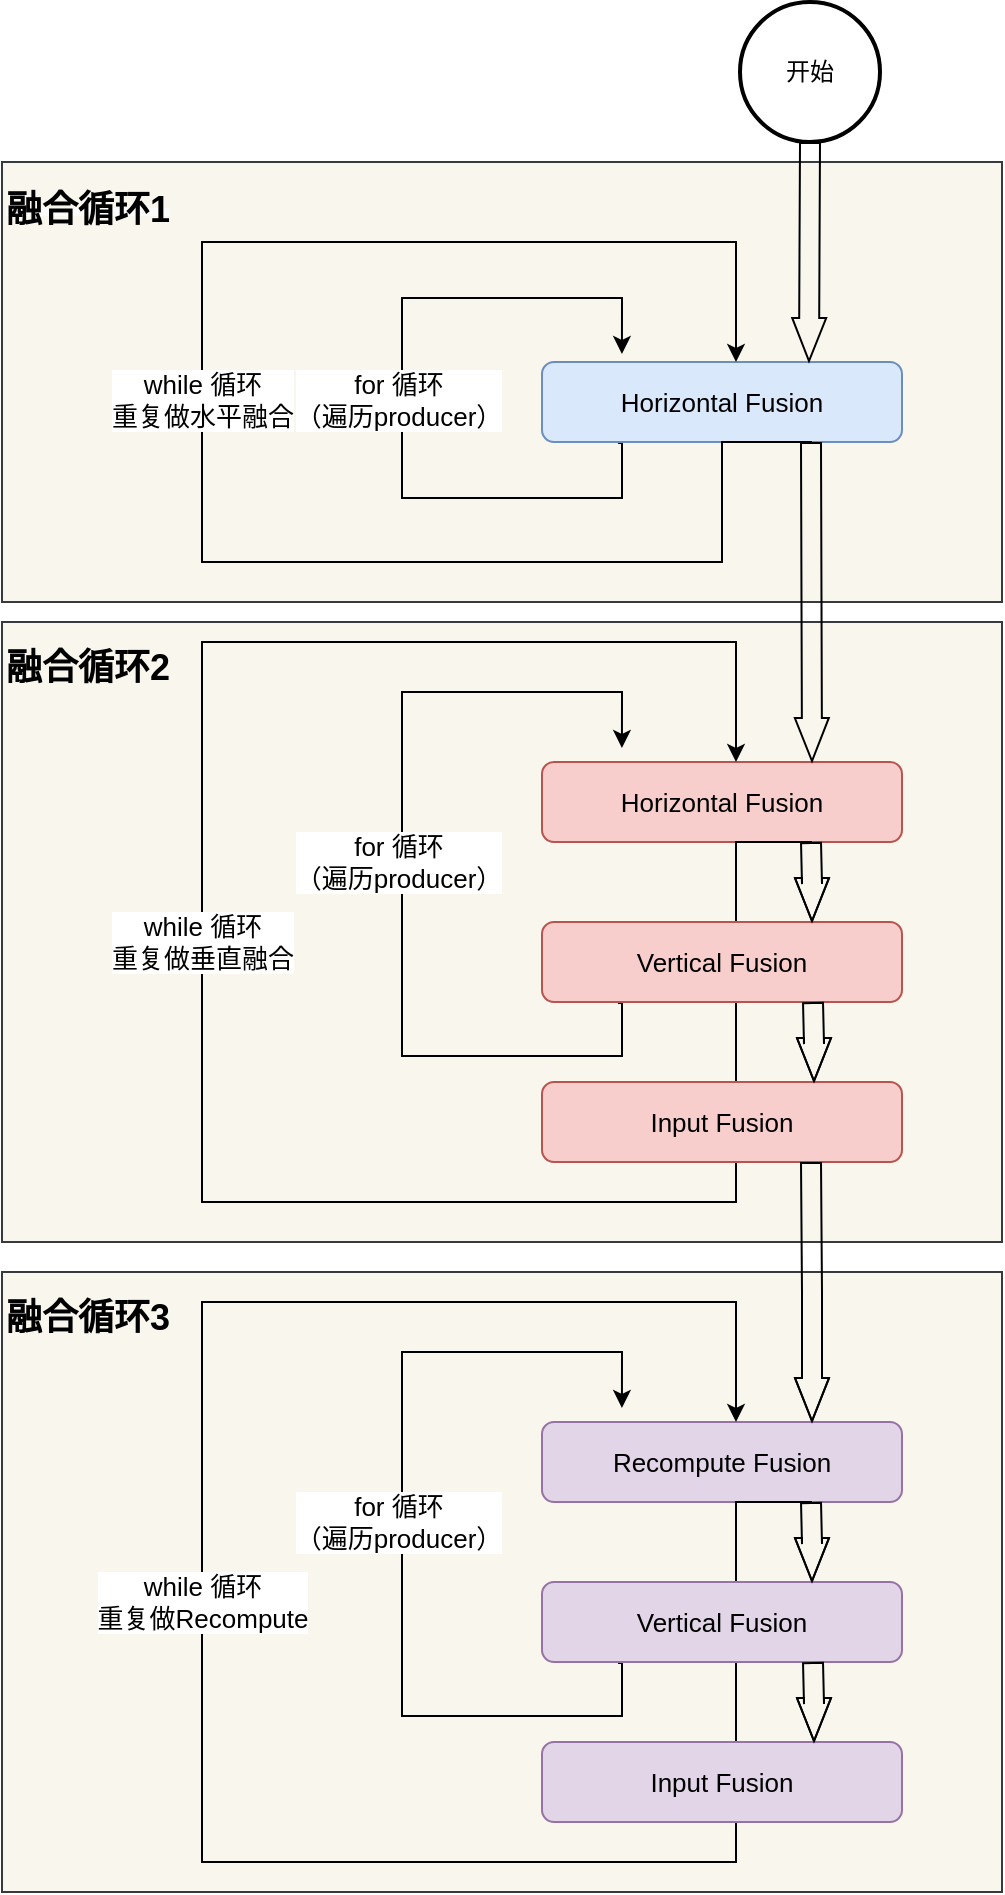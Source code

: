 <mxfile version="21.5.0" type="github">
  <diagram id="C5RBs43oDa-KdzZeNtuy" name="Page-1">
    <mxGraphModel dx="954" dy="1678" grid="1" gridSize="10" guides="1" tooltips="1" connect="1" arrows="1" fold="1" page="1" pageScale="1" pageWidth="827" pageHeight="1169" math="0" shadow="0">
      <root>
        <mxCell id="WIyWlLk6GJQsqaUBKTNV-0" />
        <mxCell id="WIyWlLk6GJQsqaUBKTNV-1" parent="WIyWlLk6GJQsqaUBKTNV-0" />
        <mxCell id="5qFwOOP0-v9RnZ_ejQs6-36" value="&lt;h2 style=&quot;line-height: 20%;&quot;&gt;&lt;br&gt;&lt;/h2&gt;" style="rounded=0;whiteSpace=wrap;html=1;align=left;strokeColor=#36393d;fillColor=#f9f7ed;" parent="WIyWlLk6GJQsqaUBKTNV-1" vertex="1">
          <mxGeometry x="10" y="585" width="500" height="310" as="geometry" />
        </mxCell>
        <mxCell id="5qFwOOP0-v9RnZ_ejQs6-34" value="&lt;h2 style=&quot;line-height: 20%;&quot;&gt;&lt;br&gt;&lt;/h2&gt;" style="rounded=0;whiteSpace=wrap;html=1;align=left;strokeColor=#36393d;fillColor=#f9f7ed;" parent="WIyWlLk6GJQsqaUBKTNV-1" vertex="1">
          <mxGeometry x="10" y="260" width="500" height="310" as="geometry" />
        </mxCell>
        <mxCell id="5qFwOOP0-v9RnZ_ejQs6-32" value="&lt;h2 style=&quot;line-height: 20%;&quot;&gt;&lt;br&gt;&lt;/h2&gt;" style="rounded=0;whiteSpace=wrap;html=1;align=left;strokeColor=#36393d;fillColor=#f9f7ed;" parent="WIyWlLk6GJQsqaUBKTNV-1" vertex="1">
          <mxGeometry x="10" y="30" width="500" height="220" as="geometry" />
        </mxCell>
        <mxCell id="5qFwOOP0-v9RnZ_ejQs6-5" style="edgeStyle=orthogonalEdgeStyle;rounded=0;orthogonalLoop=1;jettySize=auto;html=1;entryX=0.333;entryY=-0.05;entryDx=0;entryDy=0;entryPerimeter=0;exitX=0.317;exitY=1.063;exitDx=0;exitDy=0;exitPerimeter=0;" parent="WIyWlLk6GJQsqaUBKTNV-1" edge="1">
          <mxGeometry relative="1" as="geometry">
            <mxPoint x="319.96" y="126" as="targetPoint" />
            <mxPoint x="318.04" y="170.52" as="sourcePoint" />
            <Array as="points">
              <mxPoint x="320" y="171" />
              <mxPoint x="320" y="198" />
              <mxPoint x="210" y="198" />
              <mxPoint x="210" y="98" />
              <mxPoint x="320" y="98" />
            </Array>
          </mxGeometry>
        </mxCell>
        <mxCell id="5qFwOOP0-v9RnZ_ejQs6-6" value="for 循环&lt;br style=&quot;box-sizing: initial; -webkit-tap-highlight-color: rgba(0, 0, 0, 0); font-size: 13px;&quot;&gt;（遍历producer）" style="edgeLabel;html=1;align=center;verticalAlign=middle;resizable=0;points=[];fontSize=13;" parent="5qFwOOP0-v9RnZ_ejQs6-5" vertex="1" connectable="0">
          <mxGeometry x="0.178" y="2" relative="1" as="geometry">
            <mxPoint y="34" as="offset" />
          </mxGeometry>
        </mxCell>
        <mxCell id="WIyWlLk6GJQsqaUBKTNV-3" value="Horizontal Fusion" style="rounded=1;whiteSpace=wrap;html=1;fontSize=13;glass=0;strokeWidth=1;shadow=0;fillColor=#dae8fc;strokeColor=#6c8ebf;" parent="WIyWlLk6GJQsqaUBKTNV-1" vertex="1">
          <mxGeometry x="280" y="130" width="180" height="40" as="geometry" />
        </mxCell>
        <mxCell id="5qFwOOP0-v9RnZ_ejQs6-1" value="开始" style="strokeWidth=2;html=1;shape=mxgraph.flowchart.start_2;whiteSpace=wrap;" parent="WIyWlLk6GJQsqaUBKTNV-1" vertex="1">
          <mxGeometry x="379" y="-50" width="70" height="70" as="geometry" />
        </mxCell>
        <mxCell id="5qFwOOP0-v9RnZ_ejQs6-7" style="edgeStyle=orthogonalEdgeStyle;rounded=0;orthogonalLoop=1;jettySize=auto;html=1;exitX=0.75;exitY=1;exitDx=0;exitDy=0;" parent="WIyWlLk6GJQsqaUBKTNV-1" source="WIyWlLk6GJQsqaUBKTNV-3" edge="1">
          <mxGeometry relative="1" as="geometry">
            <mxPoint x="377" y="130" as="targetPoint" />
            <mxPoint x="347" y="200" as="sourcePoint" />
            <Array as="points">
              <mxPoint x="370" y="230" />
              <mxPoint x="110" y="230" />
              <mxPoint x="110" y="70" />
              <mxPoint x="377" y="70" />
            </Array>
          </mxGeometry>
        </mxCell>
        <mxCell id="5qFwOOP0-v9RnZ_ejQs6-8" value="&lt;font style=&quot;font-size: 13px;&quot;&gt;while 循环&lt;br style=&quot;box-sizing: initial; -webkit-tap-highlight-color: rgba(0, 0, 0, 0);&quot;&gt;重复做水平融合&lt;/font&gt;" style="edgeLabel;html=1;align=center;verticalAlign=middle;resizable=0;points=[];" parent="5qFwOOP0-v9RnZ_ejQs6-7" vertex="1" connectable="0">
          <mxGeometry x="0.178" y="2" relative="1" as="geometry">
            <mxPoint x="2" y="56" as="offset" />
          </mxGeometry>
        </mxCell>
        <mxCell id="5qFwOOP0-v9RnZ_ejQs6-9" style="edgeStyle=orthogonalEdgeStyle;rounded=0;orthogonalLoop=1;jettySize=auto;html=1;entryX=0.333;entryY=-0.05;entryDx=0;entryDy=0;entryPerimeter=0;exitX=0.211;exitY=1.088;exitDx=0;exitDy=0;exitPerimeter=0;" parent="WIyWlLk6GJQsqaUBKTNV-1" edge="1">
          <mxGeometry relative="1" as="geometry">
            <mxPoint x="319.96" y="323" as="targetPoint" />
            <mxPoint x="317.98" y="450.52" as="sourcePoint" />
            <Array as="points">
              <mxPoint x="320" y="451" />
              <mxPoint x="320" y="477" />
              <mxPoint x="210" y="477" />
              <mxPoint x="210" y="295" />
              <mxPoint x="320" y="295" />
            </Array>
          </mxGeometry>
        </mxCell>
        <mxCell id="5qFwOOP0-v9RnZ_ejQs6-10" value="for 循环&lt;br style=&quot;box-sizing: initial; -webkit-tap-highlight-color: rgba(0, 0, 0, 0); font-size: 13px;&quot;&gt;（遍历producer）" style="edgeLabel;html=1;align=center;verticalAlign=middle;resizable=0;points=[];fontSize=13;" parent="5qFwOOP0-v9RnZ_ejQs6-9" vertex="1" connectable="0">
          <mxGeometry x="0.178" y="2" relative="1" as="geometry">
            <mxPoint y="34" as="offset" />
          </mxGeometry>
        </mxCell>
        <mxCell id="5qFwOOP0-v9RnZ_ejQs6-11" value="Horizontal Fusion" style="rounded=1;whiteSpace=wrap;html=1;fontSize=13;glass=0;strokeWidth=1;shadow=0;fillColor=#f8cecc;strokeColor=#b85450;" parent="WIyWlLk6GJQsqaUBKTNV-1" vertex="1">
          <mxGeometry x="280" y="330" width="180" height="40" as="geometry" />
        </mxCell>
        <mxCell id="5qFwOOP0-v9RnZ_ejQs6-12" style="edgeStyle=orthogonalEdgeStyle;rounded=0;orthogonalLoop=1;jettySize=auto;html=1;exitX=0.75;exitY=1;exitDx=0;exitDy=0;" parent="WIyWlLk6GJQsqaUBKTNV-1" source="5qFwOOP0-v9RnZ_ejQs6-11" edge="1">
          <mxGeometry relative="1" as="geometry">
            <mxPoint x="377" y="330" as="targetPoint" />
            <mxPoint x="347" y="400" as="sourcePoint" />
            <Array as="points">
              <mxPoint x="377" y="370" />
              <mxPoint x="377" y="550" />
              <mxPoint x="110" y="550" />
              <mxPoint x="110" y="270" />
              <mxPoint x="377" y="270" />
            </Array>
          </mxGeometry>
        </mxCell>
        <mxCell id="5qFwOOP0-v9RnZ_ejQs6-13" value="while 循环&lt;br style=&quot;box-sizing: initial; -webkit-tap-highlight-color: rgba(0, 0, 0, 0); font-size: 13px;&quot;&gt;重复做垂直融合" style="edgeLabel;html=1;align=center;verticalAlign=middle;resizable=0;points=[];fontSize=13;" parent="5qFwOOP0-v9RnZ_ejQs6-12" vertex="1" connectable="0">
          <mxGeometry x="0.178" y="2" relative="1" as="geometry">
            <mxPoint x="2" y="28" as="offset" />
          </mxGeometry>
        </mxCell>
        <mxCell id="5qFwOOP0-v9RnZ_ejQs6-16" style="edgeStyle=orthogonalEdgeStyle;rounded=0;orthogonalLoop=1;jettySize=auto;html=1;exitX=0.5;exitY=1;exitDx=0;exitDy=0;exitPerimeter=0;entryX=0.75;entryY=0;entryDx=0;entryDy=0;shape=flexArrow;endWidth=6;endSize=6.83;" parent="WIyWlLk6GJQsqaUBKTNV-1" target="5qFwOOP0-v9RnZ_ejQs6-11" edge="1">
          <mxGeometry relative="1" as="geometry">
            <mxPoint x="414.5" y="170" as="sourcePoint" />
            <mxPoint x="414.5" y="270" as="targetPoint" />
          </mxGeometry>
        </mxCell>
        <mxCell id="5qFwOOP0-v9RnZ_ejQs6-17" value="Vertical Fusion" style="rounded=1;whiteSpace=wrap;html=1;fontSize=13;glass=0;strokeWidth=1;shadow=0;fillColor=#f8cecc;strokeColor=#b85450;" parent="WIyWlLk6GJQsqaUBKTNV-1" vertex="1">
          <mxGeometry x="280" y="410" width="180" height="40" as="geometry" />
        </mxCell>
        <mxCell id="5qFwOOP0-v9RnZ_ejQs6-18" value="Input Fusion" style="rounded=1;whiteSpace=wrap;html=1;fontSize=13;glass=0;strokeWidth=1;shadow=0;fillColor=#f8cecc;strokeColor=#b85450;" parent="WIyWlLk6GJQsqaUBKTNV-1" vertex="1">
          <mxGeometry x="280" y="490" width="180" height="40" as="geometry" />
        </mxCell>
        <mxCell id="5qFwOOP0-v9RnZ_ejQs6-19" style="edgeStyle=orthogonalEdgeStyle;rounded=0;orthogonalLoop=1;jettySize=auto;html=1;exitX=0.5;exitY=1;exitDx=0;exitDy=0;exitPerimeter=0;shape=flexArrow;endWidth=6;endSize=6.83;" parent="WIyWlLk6GJQsqaUBKTNV-1" edge="1">
          <mxGeometry relative="1" as="geometry">
            <mxPoint x="414.5" y="370" as="sourcePoint" />
            <mxPoint x="415" y="410" as="targetPoint" />
          </mxGeometry>
        </mxCell>
        <mxCell id="5qFwOOP0-v9RnZ_ejQs6-20" style="edgeStyle=orthogonalEdgeStyle;rounded=0;orthogonalLoop=1;jettySize=auto;html=1;exitX=0.5;exitY=1;exitDx=0;exitDy=0;exitPerimeter=0;shape=flexArrow;endWidth=6;endSize=6.83;" parent="WIyWlLk6GJQsqaUBKTNV-1" edge="1">
          <mxGeometry relative="1" as="geometry">
            <mxPoint x="415.5" y="450" as="sourcePoint" />
            <mxPoint x="416" y="490" as="targetPoint" />
          </mxGeometry>
        </mxCell>
        <mxCell id="5qFwOOP0-v9RnZ_ejQs6-21" style="edgeStyle=orthogonalEdgeStyle;rounded=0;orthogonalLoop=1;jettySize=auto;html=1;entryX=0.333;entryY=-0.05;entryDx=0;entryDy=0;entryPerimeter=0;exitX=0.211;exitY=1.088;exitDx=0;exitDy=0;exitPerimeter=0;" parent="WIyWlLk6GJQsqaUBKTNV-1" edge="1">
          <mxGeometry relative="1" as="geometry">
            <mxPoint x="319.96" y="653" as="targetPoint" />
            <mxPoint x="317.98" y="780.52" as="sourcePoint" />
            <Array as="points">
              <mxPoint x="320" y="781" />
              <mxPoint x="320" y="807" />
              <mxPoint x="210" y="807" />
              <mxPoint x="210" y="625" />
              <mxPoint x="320" y="625" />
            </Array>
          </mxGeometry>
        </mxCell>
        <mxCell id="5qFwOOP0-v9RnZ_ejQs6-22" value="for 循环&lt;br style=&quot;box-sizing: initial; -webkit-tap-highlight-color: rgba(0, 0, 0, 0); font-size: 13px;&quot;&gt;（遍历producer）" style="edgeLabel;html=1;align=center;verticalAlign=middle;resizable=0;points=[];fontSize=13;" parent="5qFwOOP0-v9RnZ_ejQs6-21" vertex="1" connectable="0">
          <mxGeometry x="0.178" y="2" relative="1" as="geometry">
            <mxPoint y="34" as="offset" />
          </mxGeometry>
        </mxCell>
        <mxCell id="5qFwOOP0-v9RnZ_ejQs6-23" value="Recompute Fusion" style="rounded=1;whiteSpace=wrap;html=1;fontSize=13;glass=0;strokeWidth=1;shadow=0;fillColor=#e1d5e7;strokeColor=#9673a6;" parent="WIyWlLk6GJQsqaUBKTNV-1" vertex="1">
          <mxGeometry x="280" y="660" width="180" height="40" as="geometry" />
        </mxCell>
        <mxCell id="5qFwOOP0-v9RnZ_ejQs6-24" style="edgeStyle=orthogonalEdgeStyle;rounded=0;orthogonalLoop=1;jettySize=auto;html=1;exitX=0.75;exitY=1;exitDx=0;exitDy=0;" parent="WIyWlLk6GJQsqaUBKTNV-1" source="5qFwOOP0-v9RnZ_ejQs6-23" edge="1">
          <mxGeometry relative="1" as="geometry">
            <mxPoint x="377" y="660" as="targetPoint" />
            <mxPoint x="347" y="730" as="sourcePoint" />
            <Array as="points">
              <mxPoint x="377" y="700" />
              <mxPoint x="377" y="880" />
              <mxPoint x="110" y="880" />
              <mxPoint x="110" y="600" />
              <mxPoint x="377" y="600" />
            </Array>
          </mxGeometry>
        </mxCell>
        <mxCell id="5qFwOOP0-v9RnZ_ejQs6-25" value="while 循环&lt;br style=&quot;box-sizing: initial; -webkit-tap-highlight-color: rgba(0, 0, 0, 0); font-size: 13px;&quot;&gt;重复做Recompute" style="edgeLabel;html=1;align=center;verticalAlign=middle;resizable=0;points=[];fontSize=13;" parent="5qFwOOP0-v9RnZ_ejQs6-24" vertex="1" connectable="0">
          <mxGeometry x="0.178" y="2" relative="1" as="geometry">
            <mxPoint x="2" y="28" as="offset" />
          </mxGeometry>
        </mxCell>
        <mxCell id="5qFwOOP0-v9RnZ_ejQs6-26" value="Vertical Fusion" style="rounded=1;whiteSpace=wrap;html=1;fontSize=13;glass=0;strokeWidth=1;shadow=0;fillColor=#e1d5e7;strokeColor=#9673a6;" parent="WIyWlLk6GJQsqaUBKTNV-1" vertex="1">
          <mxGeometry x="280" y="740" width="180" height="40" as="geometry" />
        </mxCell>
        <mxCell id="5qFwOOP0-v9RnZ_ejQs6-27" value="Input Fusion" style="rounded=1;whiteSpace=wrap;html=1;fontSize=13;glass=0;strokeWidth=1;shadow=0;fillColor=#e1d5e7;strokeColor=#9673a6;" parent="WIyWlLk6GJQsqaUBKTNV-1" vertex="1">
          <mxGeometry x="280" y="820" width="180" height="40" as="geometry" />
        </mxCell>
        <mxCell id="5qFwOOP0-v9RnZ_ejQs6-28" style="edgeStyle=orthogonalEdgeStyle;rounded=0;orthogonalLoop=1;jettySize=auto;html=1;exitX=0.5;exitY=1;exitDx=0;exitDy=0;exitPerimeter=0;shape=flexArrow;endWidth=6;endSize=6.83;" parent="WIyWlLk6GJQsqaUBKTNV-1" edge="1">
          <mxGeometry relative="1" as="geometry">
            <mxPoint x="414.5" y="700" as="sourcePoint" />
            <mxPoint x="415" y="740" as="targetPoint" />
          </mxGeometry>
        </mxCell>
        <mxCell id="5qFwOOP0-v9RnZ_ejQs6-29" style="edgeStyle=orthogonalEdgeStyle;rounded=0;orthogonalLoop=1;jettySize=auto;html=1;exitX=0.5;exitY=1;exitDx=0;exitDy=0;exitPerimeter=0;shape=flexArrow;endWidth=6;endSize=6.83;" parent="WIyWlLk6GJQsqaUBKTNV-1" edge="1">
          <mxGeometry relative="1" as="geometry">
            <mxPoint x="415.5" y="780" as="sourcePoint" />
            <mxPoint x="416" y="820" as="targetPoint" />
          </mxGeometry>
        </mxCell>
        <mxCell id="5qFwOOP0-v9RnZ_ejQs6-30" style="edgeStyle=orthogonalEdgeStyle;rounded=0;orthogonalLoop=1;jettySize=auto;html=1;exitX=0.5;exitY=1;exitDx=0;exitDy=0;exitPerimeter=0;shape=flexArrow;endWidth=6;endSize=6.83;" parent="WIyWlLk6GJQsqaUBKTNV-1" edge="1">
          <mxGeometry relative="1" as="geometry">
            <mxPoint x="414.5" y="530" as="sourcePoint" />
            <mxPoint x="415" y="660" as="targetPoint" />
          </mxGeometry>
        </mxCell>
        <mxCell id="5qFwOOP0-v9RnZ_ejQs6-33" value="&lt;h2 style=&quot;border-color: var(--border-color); color: rgb(0, 0, 0); font-family: Helvetica; font-style: normal; font-variant-ligatures: normal; font-variant-caps: normal; letter-spacing: normal; orphans: 2; text-align: left; text-indent: 0px; text-transform: none; widows: 2; word-spacing: 0px; -webkit-text-stroke-width: 0px; background-color: rgb(251, 251, 251); text-decoration-thickness: initial; text-decoration-style: initial; text-decoration-color: initial; line-height: 3.6px;&quot;&gt;融合循环1&lt;/h2&gt;" style="text;whiteSpace=wrap;html=1;" parent="WIyWlLk6GJQsqaUBKTNV-1" vertex="1">
          <mxGeometry x="10" y="31" width="90" height="50" as="geometry" />
        </mxCell>
        <mxCell id="5qFwOOP0-v9RnZ_ejQs6-35" value="&lt;h2 style=&quot;border-color: var(--border-color); line-height: 3.6px;&quot;&gt;融合循环2&lt;/h2&gt;" style="text;whiteSpace=wrap;html=1;" parent="WIyWlLk6GJQsqaUBKTNV-1" vertex="1">
          <mxGeometry x="10" y="260" width="90" height="50" as="geometry" />
        </mxCell>
        <mxCell id="5qFwOOP0-v9RnZ_ejQs6-37" value="&lt;h2 style=&quot;border-color: var(--border-color); line-height: 3.6px;&quot;&gt;融合循环3&lt;/h2&gt;" style="text;whiteSpace=wrap;html=1;" parent="WIyWlLk6GJQsqaUBKTNV-1" vertex="1">
          <mxGeometry x="10" y="585" width="90" height="50" as="geometry" />
        </mxCell>
        <mxCell id="5qFwOOP0-v9RnZ_ejQs6-40" style="edgeStyle=orthogonalEdgeStyle;rounded=0;orthogonalLoop=1;jettySize=auto;html=1;shape=flexArrow;endWidth=6;endSize=6.83;exitX=0.5;exitY=1;exitDx=0;exitDy=0;exitPerimeter=0;" parent="WIyWlLk6GJQsqaUBKTNV-1" source="5qFwOOP0-v9RnZ_ejQs6-1" edge="1">
          <mxGeometry relative="1" as="geometry">
            <mxPoint x="414" y="60" as="sourcePoint" />
            <mxPoint x="413.5" y="130" as="targetPoint" />
          </mxGeometry>
        </mxCell>
      </root>
    </mxGraphModel>
  </diagram>
</mxfile>
